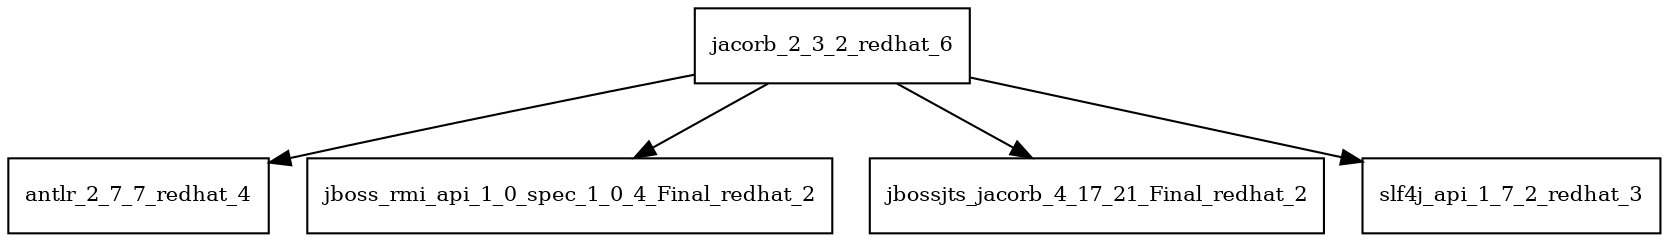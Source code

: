 digraph jacorb_2_3_2_redhat_6_dependencies {
  node [shape = box, fontsize=10.0];
  jacorb_2_3_2_redhat_6 -> antlr_2_7_7_redhat_4;
  jacorb_2_3_2_redhat_6 -> jboss_rmi_api_1_0_spec_1_0_4_Final_redhat_2;
  jacorb_2_3_2_redhat_6 -> jbossjts_jacorb_4_17_21_Final_redhat_2;
  jacorb_2_3_2_redhat_6 -> slf4j_api_1_7_2_redhat_3;
}
